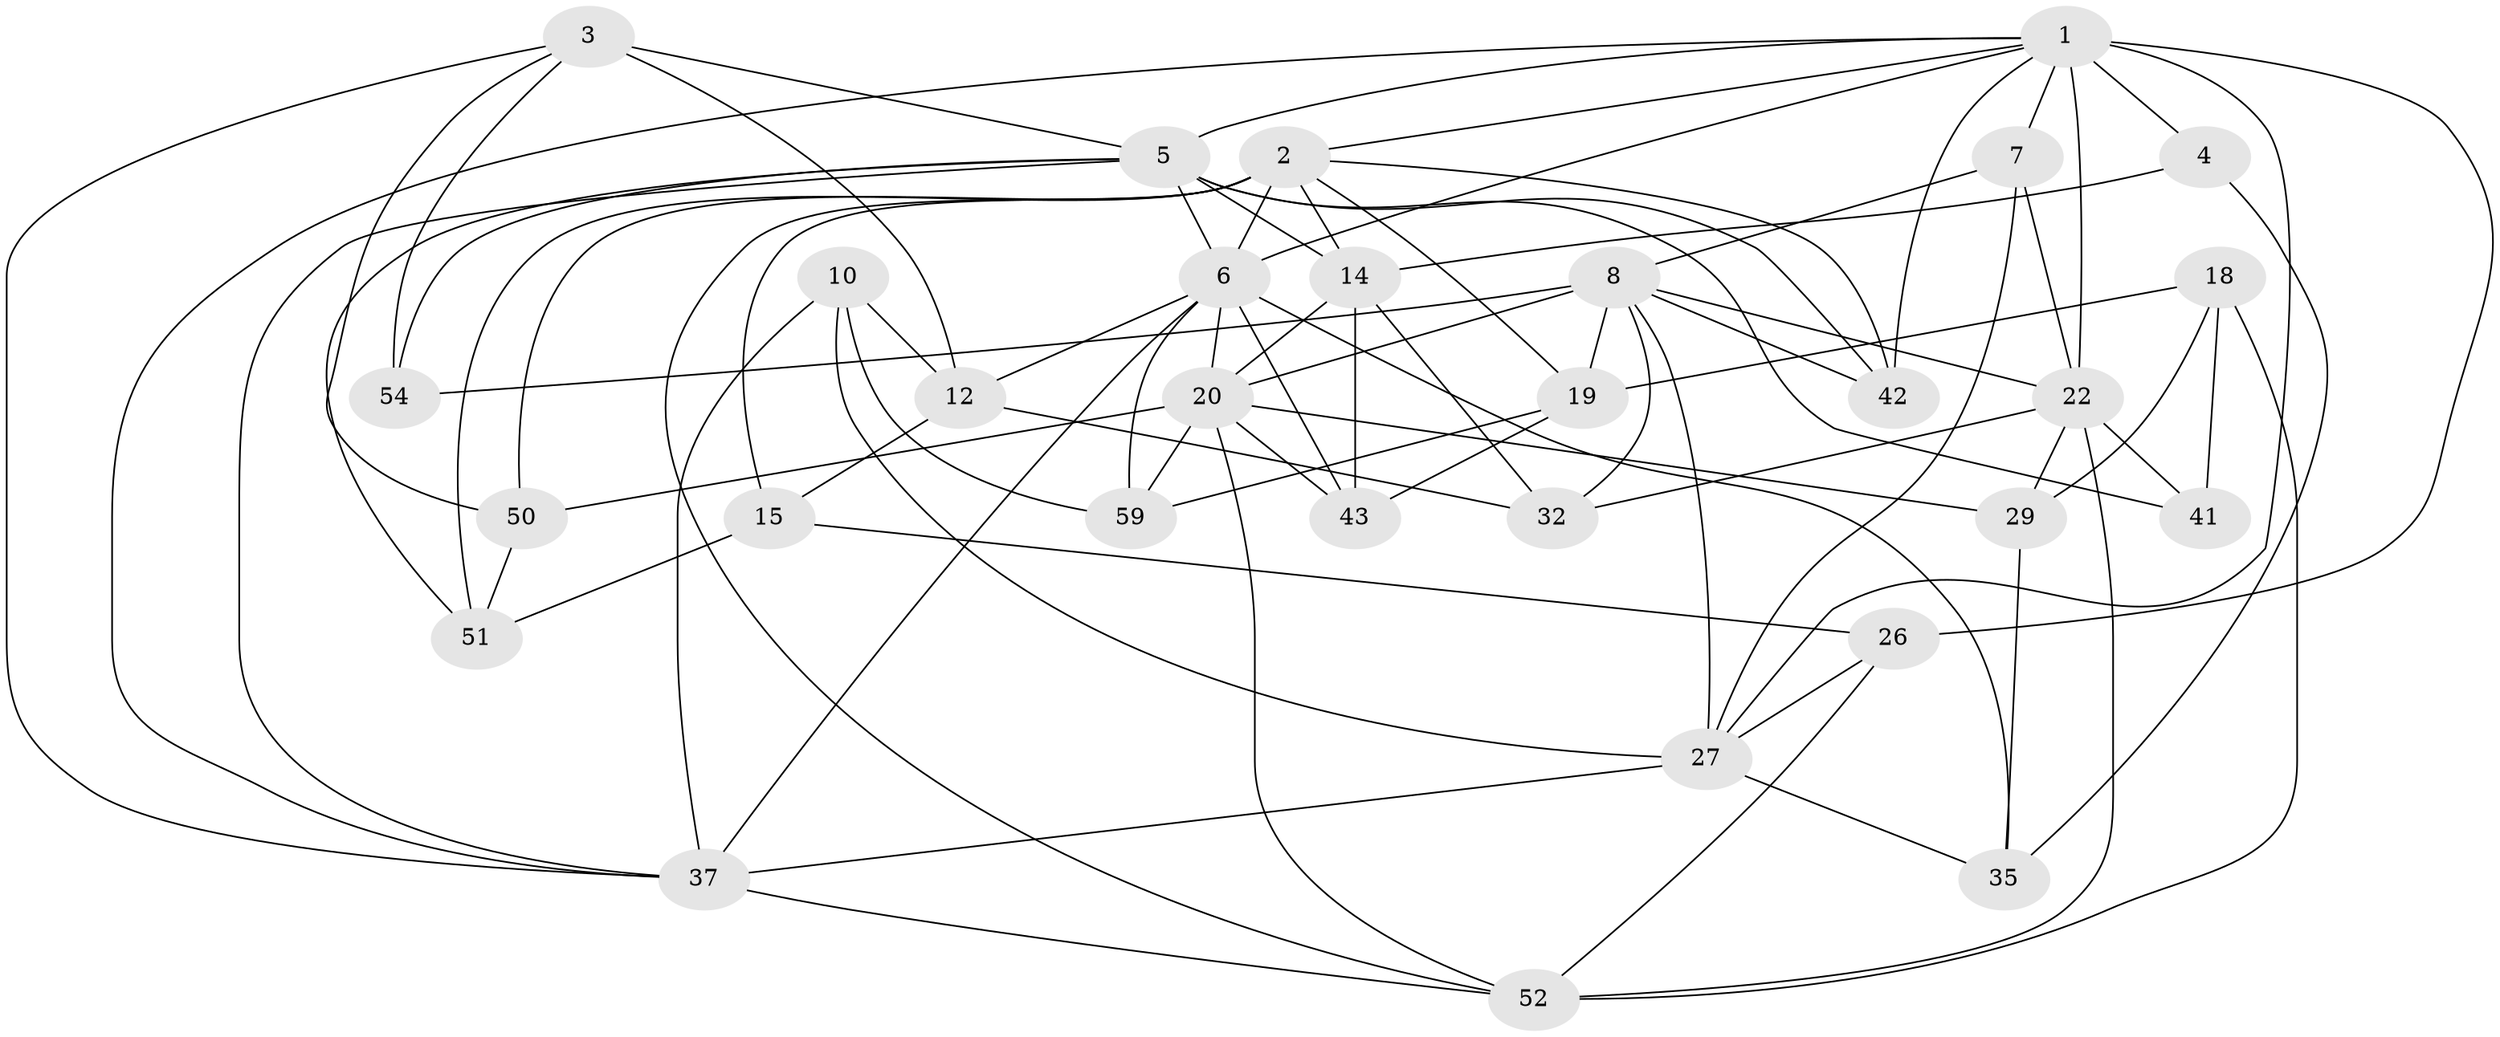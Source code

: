 // original degree distribution, {4: 1.0}
// Generated by graph-tools (version 1.1) at 2025/16/03/09/25 04:16:41]
// undirected, 30 vertices, 81 edges
graph export_dot {
graph [start="1"]
  node [color=gray90,style=filled];
  1 [super="+11+34"];
  2 [super="+9+13+39"];
  3 [super="+28"];
  4;
  5 [super="+30"];
  6 [super="+47+16"];
  7;
  8 [super="+46+31"];
  10;
  12 [super="+44"];
  14 [super="+17"];
  15;
  18;
  19 [super="+21"];
  20 [super="+23"];
  22 [super="+49+33"];
  26;
  27 [super="+36"];
  29;
  32;
  35;
  37 [super="+48"];
  41;
  42;
  43;
  50;
  51;
  52 [super="+58"];
  54;
  59;
  1 -- 4 [weight=2];
  1 -- 26;
  1 -- 42;
  1 -- 5;
  1 -- 22 [weight=2];
  1 -- 7;
  1 -- 27;
  1 -- 37;
  1 -- 6;
  1 -- 2;
  2 -- 6 [weight=2];
  2 -- 42;
  2 -- 52;
  2 -- 50;
  2 -- 51;
  2 -- 19;
  2 -- 14;
  2 -- 15;
  3 -- 12 [weight=2];
  3 -- 50;
  3 -- 54;
  3 -- 37;
  3 -- 5;
  4 -- 14;
  4 -- 35;
  5 -- 41 [weight=2];
  5 -- 54;
  5 -- 6;
  5 -- 37;
  5 -- 42;
  5 -- 14;
  5 -- 51;
  6 -- 43;
  6 -- 59;
  6 -- 35;
  6 -- 37;
  6 -- 20;
  6 -- 12;
  7 -- 27;
  7 -- 8;
  7 -- 22;
  8 -- 54 [weight=2];
  8 -- 19 [weight=2];
  8 -- 32;
  8 -- 42;
  8 -- 27;
  8 -- 20;
  8 -- 22;
  10 -- 59;
  10 -- 27;
  10 -- 12;
  10 -- 37;
  12 -- 32;
  12 -- 15;
  14 -- 20;
  14 -- 32;
  14 -- 43;
  15 -- 51;
  15 -- 26;
  18 -- 19;
  18 -- 29;
  18 -- 41;
  18 -- 52;
  19 -- 43;
  19 -- 59;
  20 -- 29;
  20 -- 50;
  20 -- 52;
  20 -- 59;
  20 -- 43;
  22 -- 41;
  22 -- 32;
  22 -- 29;
  22 -- 52;
  26 -- 52;
  26 -- 27;
  27 -- 35;
  27 -- 37 [weight=2];
  29 -- 35;
  37 -- 52;
  50 -- 51;
}
